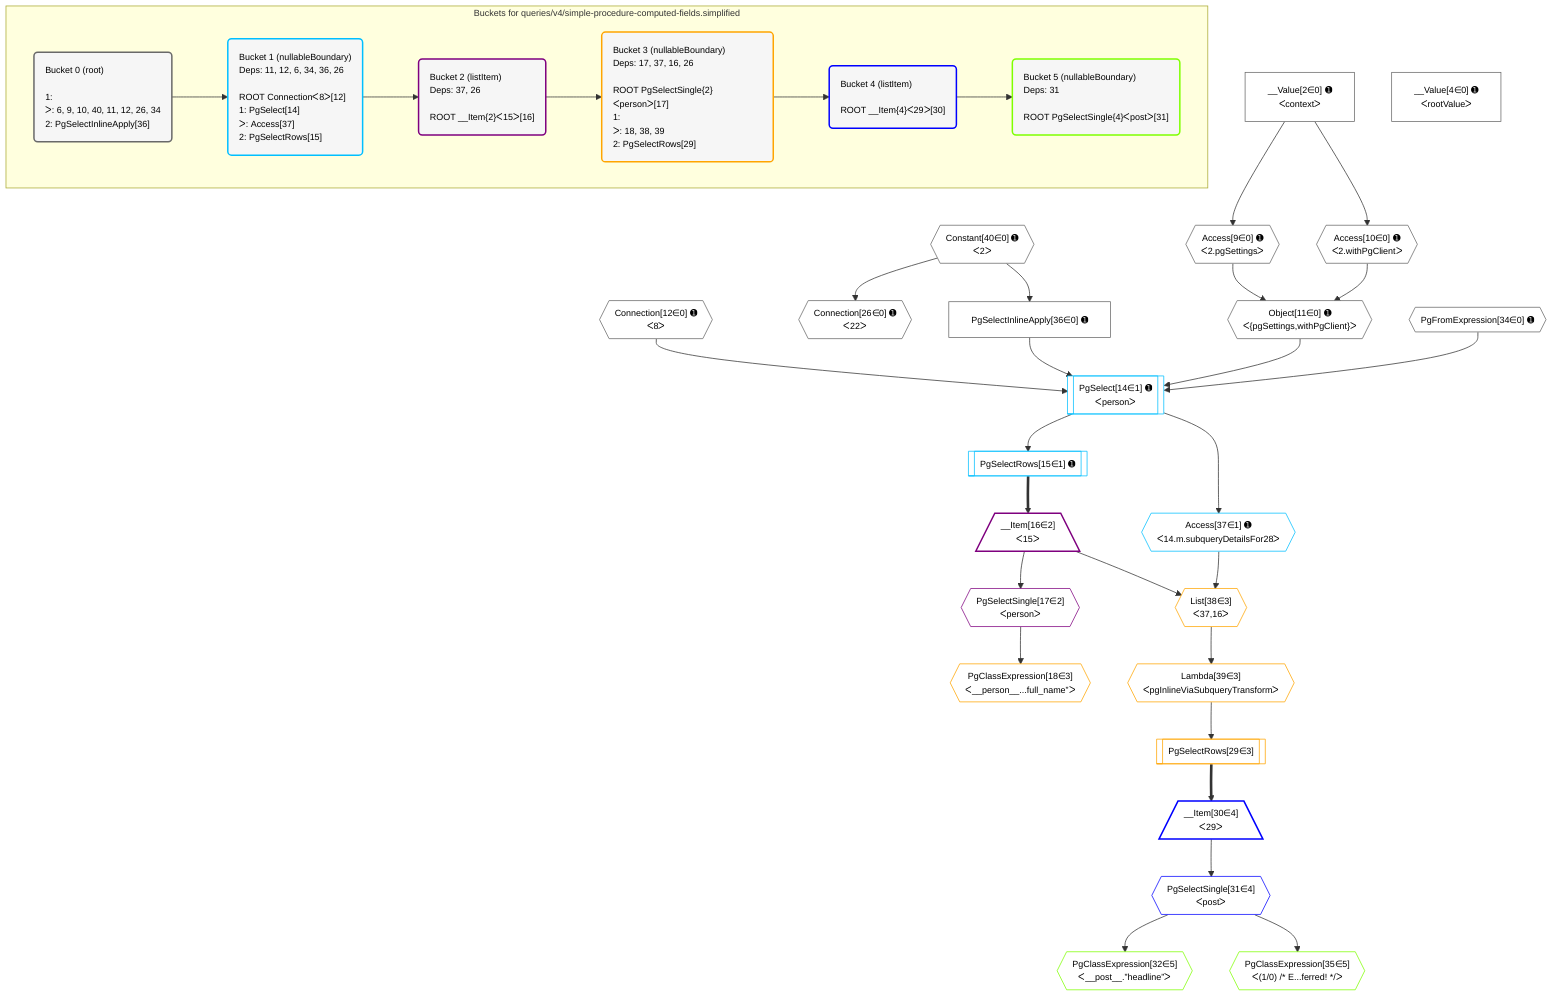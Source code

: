 %%{init: {'themeVariables': { 'fontSize': '12px'}}}%%
graph TD
    classDef path fill:#eee,stroke:#000,color:#000
    classDef plan fill:#fff,stroke-width:1px,color:#000
    classDef itemplan fill:#fff,stroke-width:2px,color:#000
    classDef unbatchedplan fill:#dff,stroke-width:1px,color:#000
    classDef sideeffectplan fill:#fcc,stroke-width:2px,color:#000
    classDef bucket fill:#f6f6f6,color:#000,stroke-width:2px,text-align:left


    %% plan dependencies
    Connection12{{"Connection[12∈0] ➊<br />ᐸ8ᐳ"}}:::plan
    Connection26{{"Connection[26∈0] ➊<br />ᐸ22ᐳ"}}:::plan
    Constant40{{"Constant[40∈0] ➊<br />ᐸ2ᐳ"}}:::plan
    Constant40 --> Connection26
    PgSelectInlineApply36["PgSelectInlineApply[36∈0] ➊"]:::plan
    Constant40 --> PgSelectInlineApply36
    Object11{{"Object[11∈0] ➊<br />ᐸ{pgSettings,withPgClient}ᐳ"}}:::plan
    Access9{{"Access[9∈0] ➊<br />ᐸ2.pgSettingsᐳ"}}:::plan
    Access10{{"Access[10∈0] ➊<br />ᐸ2.withPgClientᐳ"}}:::plan
    Access9 & Access10 --> Object11
    __Value2["__Value[2∈0] ➊<br />ᐸcontextᐳ"]:::plan
    __Value2 --> Access9
    __Value2 --> Access10
    PgFromExpression34{{"PgFromExpression[34∈0] ➊"}}:::plan
    __Value4["__Value[4∈0] ➊<br />ᐸrootValueᐳ"]:::plan
    PgSelect14[["PgSelect[14∈1] ➊<br />ᐸpersonᐳ"]]:::plan
    Object11 & Connection12 & PgFromExpression34 & PgSelectInlineApply36 --> PgSelect14
    PgSelectRows15[["PgSelectRows[15∈1] ➊"]]:::plan
    PgSelect14 --> PgSelectRows15
    Access37{{"Access[37∈1] ➊<br />ᐸ14.m.subqueryDetailsFor28ᐳ"}}:::plan
    PgSelect14 --> Access37
    __Item16[/"__Item[16∈2]<br />ᐸ15ᐳ"\]:::itemplan
    PgSelectRows15 ==> __Item16
    PgSelectSingle17{{"PgSelectSingle[17∈2]<br />ᐸpersonᐳ"}}:::plan
    __Item16 --> PgSelectSingle17
    List38{{"List[38∈3]<br />ᐸ37,16ᐳ"}}:::plan
    Access37 & __Item16 --> List38
    PgClassExpression18{{"PgClassExpression[18∈3]<br />ᐸ__person__...full_name”ᐳ"}}:::plan
    PgSelectSingle17 --> PgClassExpression18
    PgSelectRows29[["PgSelectRows[29∈3]"]]:::plan
    Lambda39{{"Lambda[39∈3]<br />ᐸpgInlineViaSubqueryTransformᐳ"}}:::plan
    Lambda39 --> PgSelectRows29
    List38 --> Lambda39
    __Item30[/"__Item[30∈4]<br />ᐸ29ᐳ"\]:::itemplan
    PgSelectRows29 ==> __Item30
    PgSelectSingle31{{"PgSelectSingle[31∈4]<br />ᐸpostᐳ"}}:::plan
    __Item30 --> PgSelectSingle31
    PgClassExpression32{{"PgClassExpression[32∈5]<br />ᐸ__post__.”headline”ᐳ"}}:::plan
    PgSelectSingle31 --> PgClassExpression32
    PgClassExpression35{{"PgClassExpression[35∈5]<br />ᐸ(1/0) /* E...ferred! */ᐳ"}}:::plan
    PgSelectSingle31 --> PgClassExpression35

    %% define steps

    subgraph "Buckets for queries/v4/simple-procedure-computed-fields.simplified"
    Bucket0("Bucket 0 (root)<br /><br />1: <br />ᐳ: 6, 9, 10, 40, 11, 12, 26, 34<br />2: PgSelectInlineApply[36]"):::bucket
    classDef bucket0 stroke:#696969
    class Bucket0,__Value2,__Value4,Access9,Access10,Object11,Connection12,Connection26,PgFromExpression34,PgSelectInlineApply36,Constant40 bucket0
    Bucket1("Bucket 1 (nullableBoundary)<br />Deps: 11, 12, 6, 34, 36, 26<br /><br />ROOT Connectionᐸ8ᐳ[12]<br />1: PgSelect[14]<br />ᐳ: Access[37]<br />2: PgSelectRows[15]"):::bucket
    classDef bucket1 stroke:#00bfff
    class Bucket1,PgSelect14,PgSelectRows15,Access37 bucket1
    Bucket2("Bucket 2 (listItem)<br />Deps: 37, 26<br /><br />ROOT __Item{2}ᐸ15ᐳ[16]"):::bucket
    classDef bucket2 stroke:#7f007f
    class Bucket2,__Item16,PgSelectSingle17 bucket2
    Bucket3("Bucket 3 (nullableBoundary)<br />Deps: 17, 37, 16, 26<br /><br />ROOT PgSelectSingle{2}ᐸpersonᐳ[17]<br />1: <br />ᐳ: 18, 38, 39<br />2: PgSelectRows[29]"):::bucket
    classDef bucket3 stroke:#ffa500
    class Bucket3,PgClassExpression18,PgSelectRows29,List38,Lambda39 bucket3
    Bucket4("Bucket 4 (listItem)<br /><br />ROOT __Item{4}ᐸ29ᐳ[30]"):::bucket
    classDef bucket4 stroke:#0000ff
    class Bucket4,__Item30,PgSelectSingle31 bucket4
    Bucket5("Bucket 5 (nullableBoundary)<br />Deps: 31<br /><br />ROOT PgSelectSingle{4}ᐸpostᐳ[31]"):::bucket
    classDef bucket5 stroke:#7fff00
    class Bucket5,PgClassExpression32,PgClassExpression35 bucket5
    Bucket0 --> Bucket1
    Bucket1 --> Bucket2
    Bucket2 --> Bucket3
    Bucket3 --> Bucket4
    Bucket4 --> Bucket5
    end